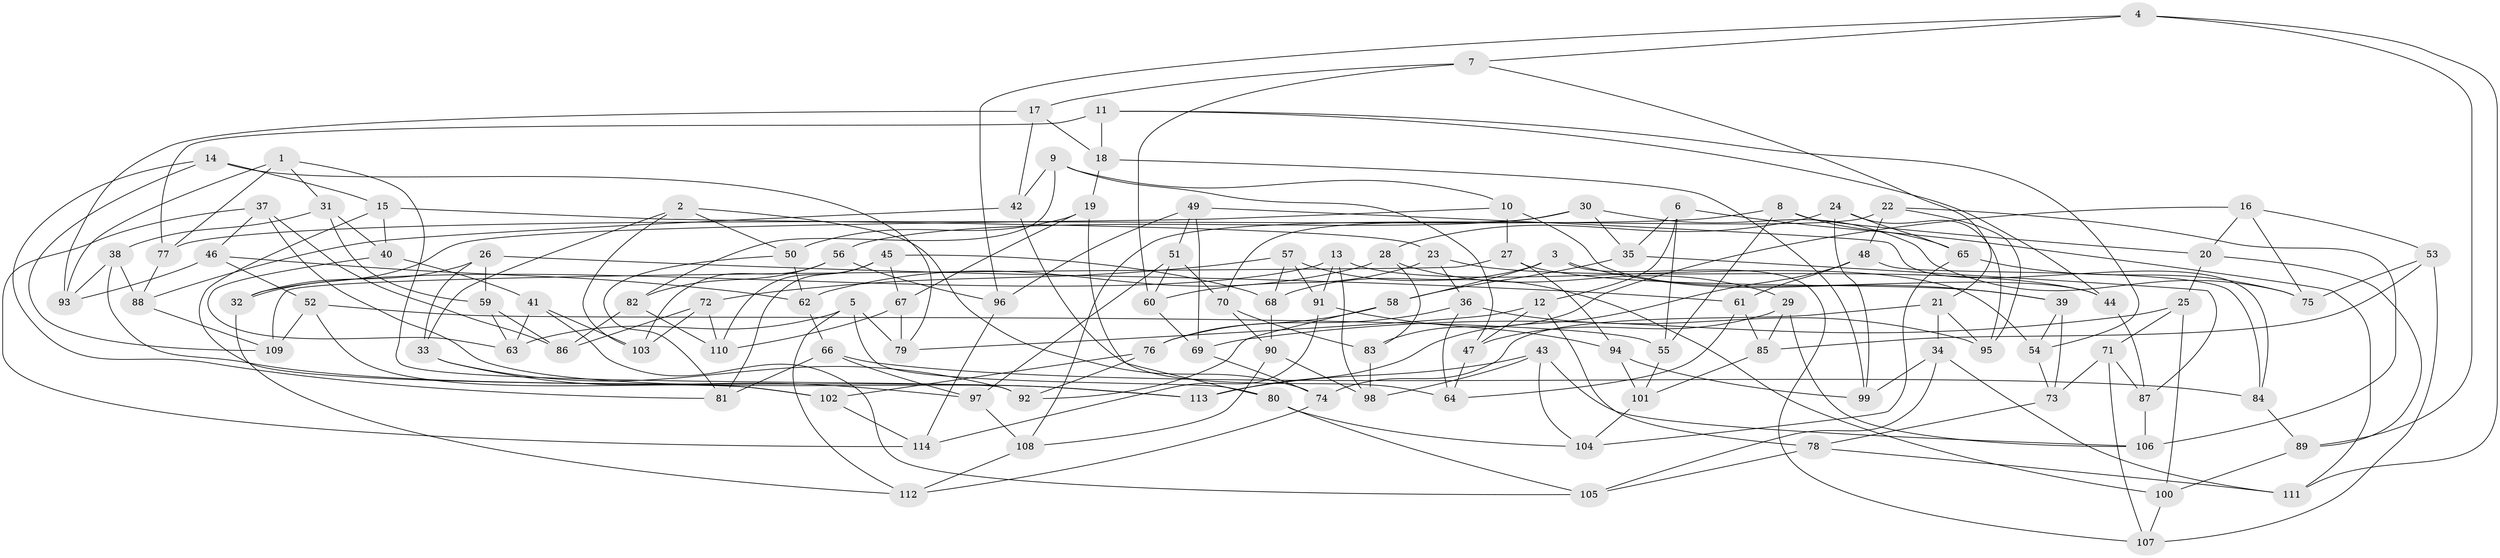 // Generated by graph-tools (version 1.1) at 2025/57/03/09/25 04:57:18]
// undirected, 114 vertices, 228 edges
graph export_dot {
graph [start="1"]
  node [color=gray90,style=filled];
  1;
  2;
  3;
  4;
  5;
  6;
  7;
  8;
  9;
  10;
  11;
  12;
  13;
  14;
  15;
  16;
  17;
  18;
  19;
  20;
  21;
  22;
  23;
  24;
  25;
  26;
  27;
  28;
  29;
  30;
  31;
  32;
  33;
  34;
  35;
  36;
  37;
  38;
  39;
  40;
  41;
  42;
  43;
  44;
  45;
  46;
  47;
  48;
  49;
  50;
  51;
  52;
  53;
  54;
  55;
  56;
  57;
  58;
  59;
  60;
  61;
  62;
  63;
  64;
  65;
  66;
  67;
  68;
  69;
  70;
  71;
  72;
  73;
  74;
  75;
  76;
  77;
  78;
  79;
  80;
  81;
  82;
  83;
  84;
  85;
  86;
  87;
  88;
  89;
  90;
  91;
  92;
  93;
  94;
  95;
  96;
  97;
  98;
  99;
  100;
  101;
  102;
  103;
  104;
  105;
  106;
  107;
  108;
  109;
  110;
  111;
  112;
  113;
  114;
  1 -- 31;
  1 -- 92;
  1 -- 93;
  1 -- 77;
  2 -- 74;
  2 -- 33;
  2 -- 50;
  2 -- 103;
  3 -- 58;
  3 -- 107;
  3 -- 39;
  3 -- 68;
  4 -- 89;
  4 -- 7;
  4 -- 111;
  4 -- 96;
  5 -- 79;
  5 -- 80;
  5 -- 112;
  5 -- 63;
  6 -- 111;
  6 -- 55;
  6 -- 35;
  6 -- 12;
  7 -- 21;
  7 -- 17;
  7 -- 60;
  8 -- 20;
  8 -- 65;
  8 -- 55;
  8 -- 77;
  9 -- 47;
  9 -- 10;
  9 -- 82;
  9 -- 42;
  10 -- 32;
  10 -- 27;
  10 -- 44;
  11 -- 54;
  11 -- 44;
  11 -- 18;
  11 -- 77;
  12 -- 78;
  12 -- 47;
  12 -- 79;
  13 -- 98;
  13 -- 54;
  13 -- 32;
  13 -- 91;
  14 -- 79;
  14 -- 109;
  14 -- 15;
  14 -- 81;
  15 -- 40;
  15 -- 102;
  15 -- 23;
  16 -- 20;
  16 -- 75;
  16 -- 83;
  16 -- 53;
  17 -- 42;
  17 -- 18;
  17 -- 93;
  18 -- 19;
  18 -- 99;
  19 -- 67;
  19 -- 50;
  19 -- 80;
  20 -- 89;
  20 -- 25;
  21 -- 34;
  21 -- 74;
  21 -- 95;
  22 -- 48;
  22 -- 108;
  22 -- 106;
  22 -- 95;
  23 -- 36;
  23 -- 44;
  23 -- 60;
  24 -- 99;
  24 -- 95;
  24 -- 28;
  24 -- 65;
  25 -- 100;
  25 -- 69;
  25 -- 71;
  26 -- 61;
  26 -- 59;
  26 -- 32;
  26 -- 33;
  27 -- 109;
  27 -- 94;
  27 -- 39;
  28 -- 62;
  28 -- 29;
  28 -- 83;
  29 -- 106;
  29 -- 47;
  29 -- 85;
  30 -- 35;
  30 -- 70;
  30 -- 75;
  30 -- 56;
  31 -- 38;
  31 -- 59;
  31 -- 40;
  32 -- 112;
  33 -- 97;
  33 -- 92;
  34 -- 105;
  34 -- 99;
  34 -- 111;
  35 -- 58;
  35 -- 87;
  36 -- 64;
  36 -- 76;
  36 -- 95;
  37 -- 86;
  37 -- 46;
  37 -- 114;
  37 -- 113;
  38 -- 93;
  38 -- 113;
  38 -- 88;
  39 -- 73;
  39 -- 54;
  40 -- 41;
  40 -- 63;
  41 -- 103;
  41 -- 63;
  41 -- 105;
  42 -- 64;
  42 -- 88;
  43 -- 113;
  43 -- 106;
  43 -- 98;
  43 -- 104;
  44 -- 87;
  45 -- 67;
  45 -- 110;
  45 -- 68;
  45 -- 81;
  46 -- 93;
  46 -- 52;
  46 -- 62;
  47 -- 64;
  48 -- 113;
  48 -- 84;
  48 -- 61;
  49 -- 96;
  49 -- 51;
  49 -- 69;
  49 -- 84;
  50 -- 62;
  50 -- 81;
  51 -- 97;
  51 -- 60;
  51 -- 70;
  52 -- 102;
  52 -- 109;
  52 -- 55;
  53 -- 107;
  53 -- 75;
  53 -- 85;
  54 -- 73;
  55 -- 101;
  56 -- 103;
  56 -- 96;
  56 -- 82;
  57 -- 72;
  57 -- 68;
  57 -- 91;
  57 -- 100;
  58 -- 92;
  58 -- 76;
  59 -- 63;
  59 -- 86;
  60 -- 69;
  61 -- 85;
  61 -- 64;
  62 -- 66;
  65 -- 75;
  65 -- 104;
  66 -- 81;
  66 -- 84;
  66 -- 97;
  67 -- 79;
  67 -- 110;
  68 -- 90;
  69 -- 74;
  70 -- 90;
  70 -- 83;
  71 -- 73;
  71 -- 87;
  71 -- 107;
  72 -- 103;
  72 -- 110;
  72 -- 86;
  73 -- 78;
  74 -- 112;
  76 -- 92;
  76 -- 102;
  77 -- 88;
  78 -- 105;
  78 -- 111;
  80 -- 105;
  80 -- 104;
  82 -- 110;
  82 -- 86;
  83 -- 98;
  84 -- 89;
  85 -- 101;
  87 -- 106;
  88 -- 109;
  89 -- 100;
  90 -- 98;
  90 -- 108;
  91 -- 94;
  91 -- 114;
  94 -- 101;
  94 -- 99;
  96 -- 114;
  97 -- 108;
  100 -- 107;
  101 -- 104;
  102 -- 114;
  108 -- 112;
}
